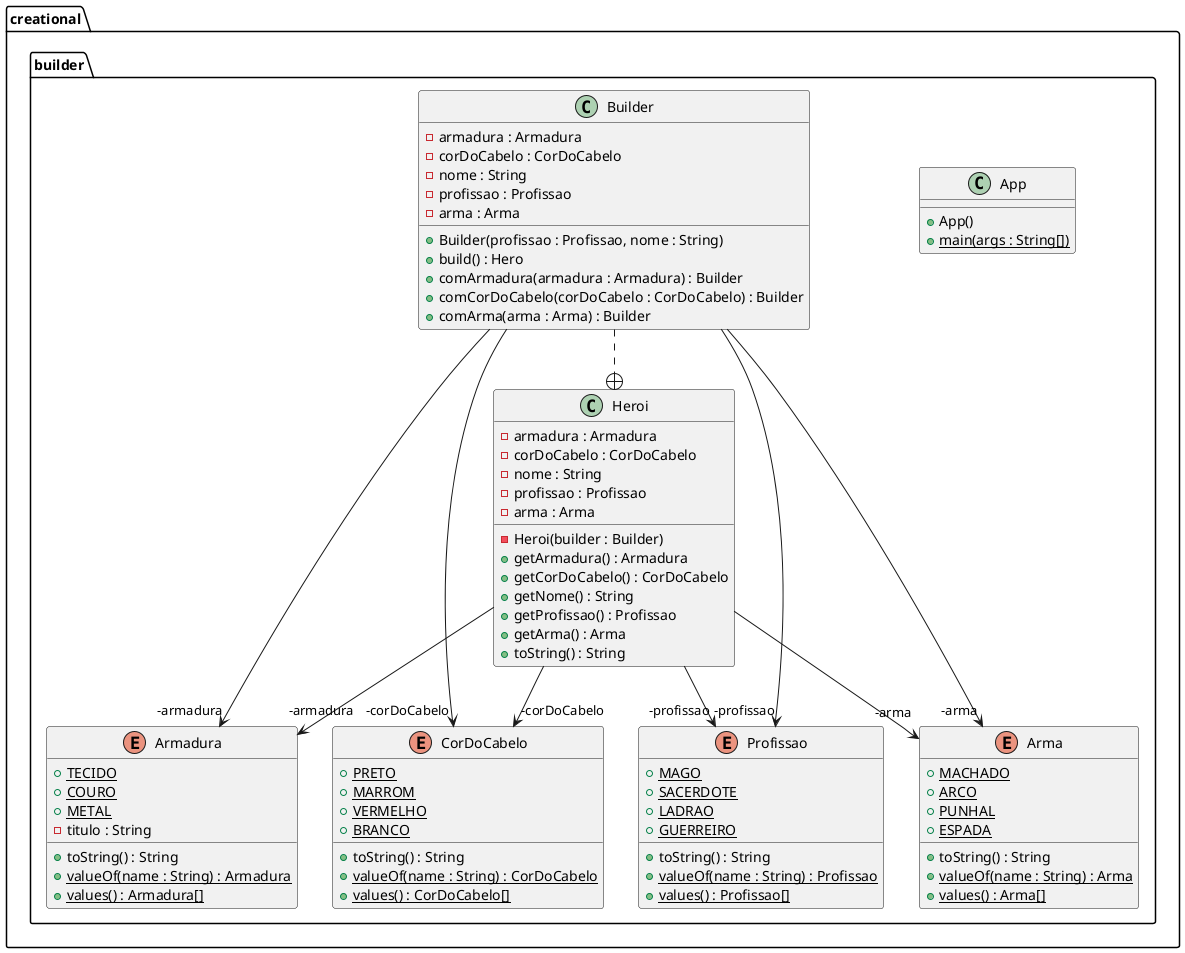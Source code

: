 @startuml
package creational.builder {
  class App {
    + App()
    + main(args : String[]) {static}
  }
  enum Armadura {
    + TECIDO {static}
    + COURO {static}
    + METAL {static}
    - titulo : String
    + toString() : String
    + valueOf(name : String) : Armadura {static}
    + values() : Armadura[] {static}
  }
  enum CorDoCabelo {
    + PRETO {static}
    + MARROM {static}
    + VERMELHO {static}
    + BRANCO {static}
    + toString() : String
    + valueOf(name : String) : CorDoCabelo {static}
    + values() : CorDoCabelo[] {static}
  }
  enum Profissao {
    + MAGO {static}
    + SACERDOTE {static}
    + LADRAO {static}
    + GUERREIRO {static}
    + toString() : String
    + valueOf(name : String) : Profissao {static}
    + values() : Profissao[] {static}
  }
  enum Arma {
    + MACHADO {static}
    + ARCO {static}
    + PUNHAL {static}
    + ESPADA {static}
    + toString() : String
    + valueOf(name : String) : Arma {static}
    + values() : Arma[] {static}
  }
  class Heroi {
    - armadura : Armadura
    - corDoCabelo : CorDoCabelo
    - nome : String
    - profissao : Profissao
    - arma : Arma
    - Heroi(builder : Builder)
    + getArmadura() : Armadura
    + getCorDoCabelo() : CorDoCabelo
    + getNome() : String
    + getProfissao() : Profissao
    + getArma() : Arma
    + toString() : String
  }
  class Builder {
    - armadura : Armadura
    - corDoCabelo : CorDoCabelo
    - nome : String
    - profissao : Profissao
    - arma : Arma
    + Builder(profissao : Profissao, nome : String)
    + build() : Hero
    + comArmadura(armadura : Armadura) : Builder
    + comCorDoCabelo(corDoCabelo : CorDoCabelo) : Builder
    + comArma(arma : Arma) : Builder
  }
}
Heroi -->  "-profissao" Profissao
Builder ..+ Heroi
Heroi -->  "-armadura" Armadura
Builder -->  "-corDoCabelo" CorDoCabelo
Builder -->  "-arma" Arma
Heroi -->  "-corDoCabelo" CorDoCabelo
Builder -->  "-profissao" Profissao
Heroi -->  "-arma" Arma
Builder -->  "-armadura" Armadura
@enduml